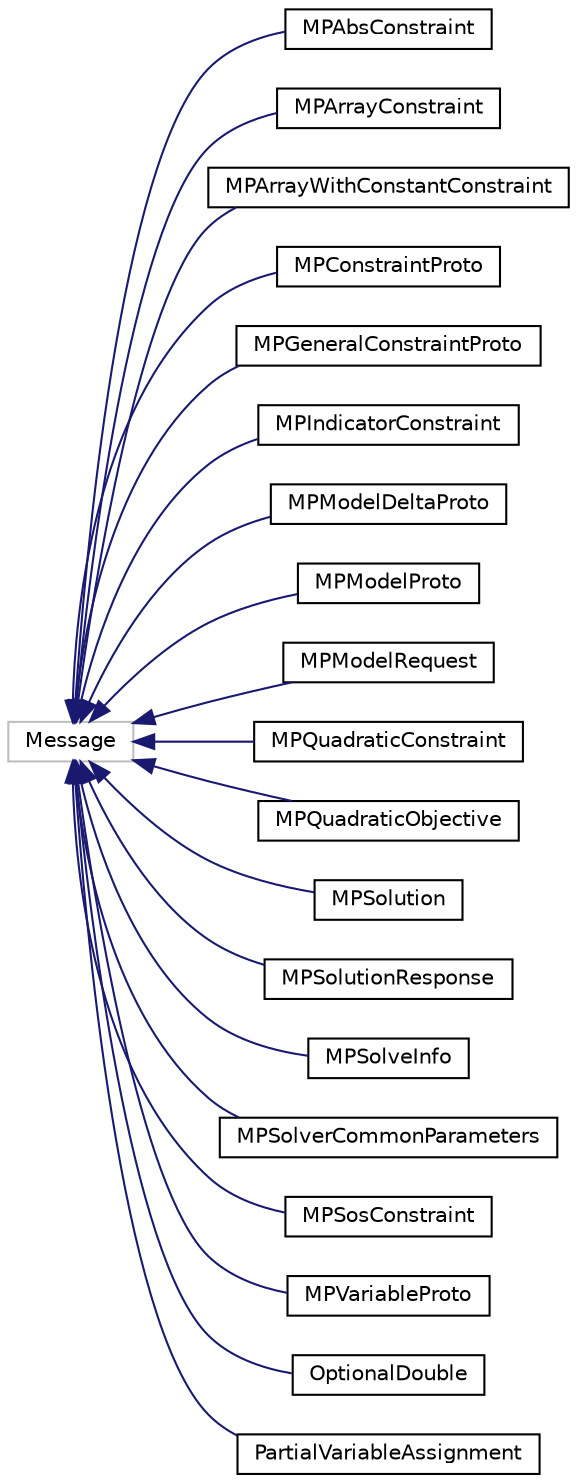 digraph "Graphical Class Hierarchy"
{
 // LATEX_PDF_SIZE
  edge [fontname="Helvetica",fontsize="10",labelfontname="Helvetica",labelfontsize="10"];
  node [fontname="Helvetica",fontsize="10",shape=record];
  rankdir="LR";
  Node0 [label="Message",height=0.2,width=0.4,color="grey75", fillcolor="white", style="filled",tooltip=" "];
  Node0 -> Node1 [dir="back",color="midnightblue",fontsize="10",style="solid",fontname="Helvetica"];
  Node1 [label="MPAbsConstraint",height=0.2,width=0.4,color="black", fillcolor="white", style="filled",URL="$classoperations__research_1_1_m_p_abs_constraint.html",tooltip=" "];
  Node0 -> Node2 [dir="back",color="midnightblue",fontsize="10",style="solid",fontname="Helvetica"];
  Node2 [label="MPArrayConstraint",height=0.2,width=0.4,color="black", fillcolor="white", style="filled",URL="$classoperations__research_1_1_m_p_array_constraint.html",tooltip=" "];
  Node0 -> Node3 [dir="back",color="midnightblue",fontsize="10",style="solid",fontname="Helvetica"];
  Node3 [label="MPArrayWithConstantConstraint",height=0.2,width=0.4,color="black", fillcolor="white", style="filled",URL="$classoperations__research_1_1_m_p_array_with_constant_constraint.html",tooltip=" "];
  Node0 -> Node4 [dir="back",color="midnightblue",fontsize="10",style="solid",fontname="Helvetica"];
  Node4 [label="MPConstraintProto",height=0.2,width=0.4,color="black", fillcolor="white", style="filled",URL="$classoperations__research_1_1_m_p_constraint_proto.html",tooltip=" "];
  Node0 -> Node5 [dir="back",color="midnightblue",fontsize="10",style="solid",fontname="Helvetica"];
  Node5 [label="MPGeneralConstraintProto",height=0.2,width=0.4,color="black", fillcolor="white", style="filled",URL="$classoperations__research_1_1_m_p_general_constraint_proto.html",tooltip=" "];
  Node0 -> Node6 [dir="back",color="midnightblue",fontsize="10",style="solid",fontname="Helvetica"];
  Node6 [label="MPIndicatorConstraint",height=0.2,width=0.4,color="black", fillcolor="white", style="filled",URL="$classoperations__research_1_1_m_p_indicator_constraint.html",tooltip=" "];
  Node0 -> Node7 [dir="back",color="midnightblue",fontsize="10",style="solid",fontname="Helvetica"];
  Node7 [label="MPModelDeltaProto",height=0.2,width=0.4,color="black", fillcolor="white", style="filled",URL="$classoperations__research_1_1_m_p_model_delta_proto.html",tooltip=" "];
  Node0 -> Node8 [dir="back",color="midnightblue",fontsize="10",style="solid",fontname="Helvetica"];
  Node8 [label="MPModelProto",height=0.2,width=0.4,color="black", fillcolor="white", style="filled",URL="$classoperations__research_1_1_m_p_model_proto.html",tooltip=" "];
  Node0 -> Node9 [dir="back",color="midnightblue",fontsize="10",style="solid",fontname="Helvetica"];
  Node9 [label="MPModelRequest",height=0.2,width=0.4,color="black", fillcolor="white", style="filled",URL="$classoperations__research_1_1_m_p_model_request.html",tooltip=" "];
  Node0 -> Node10 [dir="back",color="midnightblue",fontsize="10",style="solid",fontname="Helvetica"];
  Node10 [label="MPQuadraticConstraint",height=0.2,width=0.4,color="black", fillcolor="white", style="filled",URL="$classoperations__research_1_1_m_p_quadratic_constraint.html",tooltip=" "];
  Node0 -> Node11 [dir="back",color="midnightblue",fontsize="10",style="solid",fontname="Helvetica"];
  Node11 [label="MPQuadraticObjective",height=0.2,width=0.4,color="black", fillcolor="white", style="filled",URL="$classoperations__research_1_1_m_p_quadratic_objective.html",tooltip=" "];
  Node0 -> Node12 [dir="back",color="midnightblue",fontsize="10",style="solid",fontname="Helvetica"];
  Node12 [label="MPSolution",height=0.2,width=0.4,color="black", fillcolor="white", style="filled",URL="$classoperations__research_1_1_m_p_solution.html",tooltip=" "];
  Node0 -> Node13 [dir="back",color="midnightblue",fontsize="10",style="solid",fontname="Helvetica"];
  Node13 [label="MPSolutionResponse",height=0.2,width=0.4,color="black", fillcolor="white", style="filled",URL="$classoperations__research_1_1_m_p_solution_response.html",tooltip=" "];
  Node0 -> Node14 [dir="back",color="midnightblue",fontsize="10",style="solid",fontname="Helvetica"];
  Node14 [label="MPSolveInfo",height=0.2,width=0.4,color="black", fillcolor="white", style="filled",URL="$classoperations__research_1_1_m_p_solve_info.html",tooltip=" "];
  Node0 -> Node15 [dir="back",color="midnightblue",fontsize="10",style="solid",fontname="Helvetica"];
  Node15 [label="MPSolverCommonParameters",height=0.2,width=0.4,color="black", fillcolor="white", style="filled",URL="$classoperations__research_1_1_m_p_solver_common_parameters.html",tooltip=" "];
  Node0 -> Node16 [dir="back",color="midnightblue",fontsize="10",style="solid",fontname="Helvetica"];
  Node16 [label="MPSosConstraint",height=0.2,width=0.4,color="black", fillcolor="white", style="filled",URL="$classoperations__research_1_1_m_p_sos_constraint.html",tooltip=" "];
  Node0 -> Node17 [dir="back",color="midnightblue",fontsize="10",style="solid",fontname="Helvetica"];
  Node17 [label="MPVariableProto",height=0.2,width=0.4,color="black", fillcolor="white", style="filled",URL="$classoperations__research_1_1_m_p_variable_proto.html",tooltip=" "];
  Node0 -> Node18 [dir="back",color="midnightblue",fontsize="10",style="solid",fontname="Helvetica"];
  Node18 [label="OptionalDouble",height=0.2,width=0.4,color="black", fillcolor="white", style="filled",URL="$classoperations__research_1_1_optional_double.html",tooltip=" "];
  Node0 -> Node19 [dir="back",color="midnightblue",fontsize="10",style="solid",fontname="Helvetica"];
  Node19 [label="PartialVariableAssignment",height=0.2,width=0.4,color="black", fillcolor="white", style="filled",URL="$classoperations__research_1_1_partial_variable_assignment.html",tooltip=" "];
}
